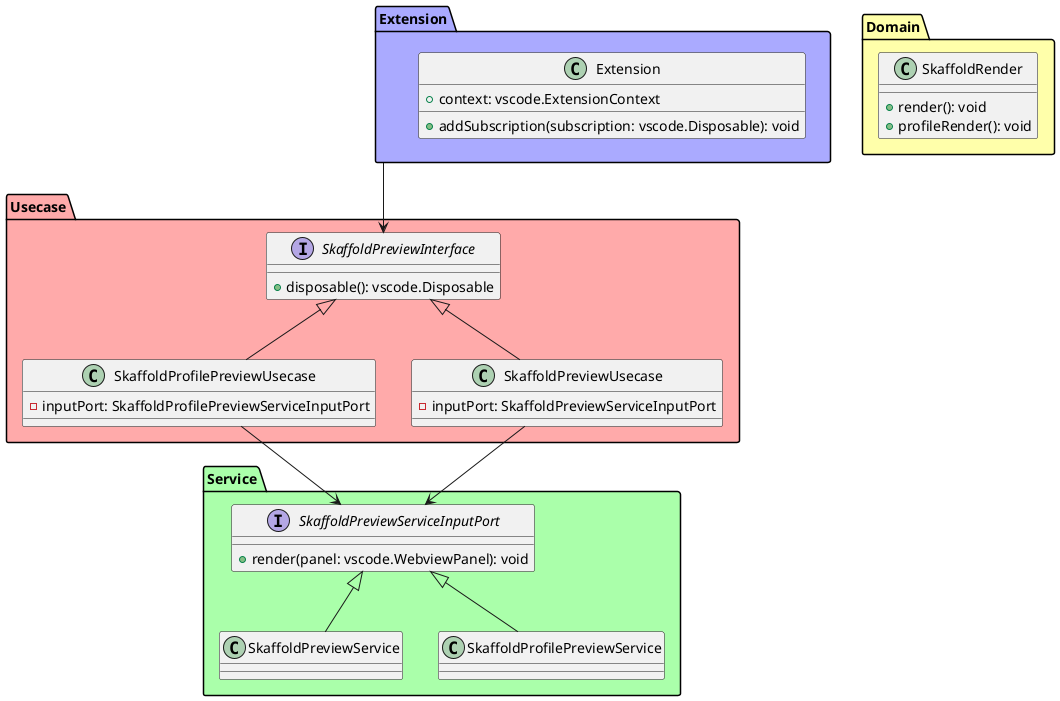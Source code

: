 @startuml

package Extension #AAAAFF {
  class Extension {
    + context: vscode.ExtensionContext
    + addSubscription(subscription: vscode.Disposable): void
  }
}

package Usecase #FFAAAA {
  interface SkaffoldPreviewInterface {
    + disposable(): vscode.Disposable
  }

  class SkaffoldPreviewUsecase {
    - inputPort: SkaffoldPreviewServiceInputPort
  }

  class SkaffoldProfilePreviewUsecase {
    - inputPort: SkaffoldProfilePreviewServiceInputPort
  }

  SkaffoldPreviewInterface <|-down- SkaffoldPreviewUsecase
  SkaffoldPreviewInterface <|-down- SkaffoldProfilePreviewUsecase
}

SkaffoldPreviewInterface <-up- Extension

package Service #AAFFAA {
  interface SkaffoldPreviewServiceInputPort {
    + render(panel: vscode.WebviewPanel): void
  }

  class SkaffoldPreviewService {
  }

  SkaffoldPreviewServiceInputPort <-up- SkaffoldPreviewUsecase
  SkaffoldPreviewServiceInputPort <|-down- SkaffoldPreviewService

  class SkaffoldProfilePreviewService {

  }

  SkaffoldPreviewServiceInputPort <-up- SkaffoldProfilePreviewUsecase
  SkaffoldPreviewServiceInputPort <|-down- SkaffoldProfilePreviewService
}

package Domain #FFFFAA {
  class SkaffoldRender {
    + render(): void
    + profileRender(): void
  }

}

@enduml